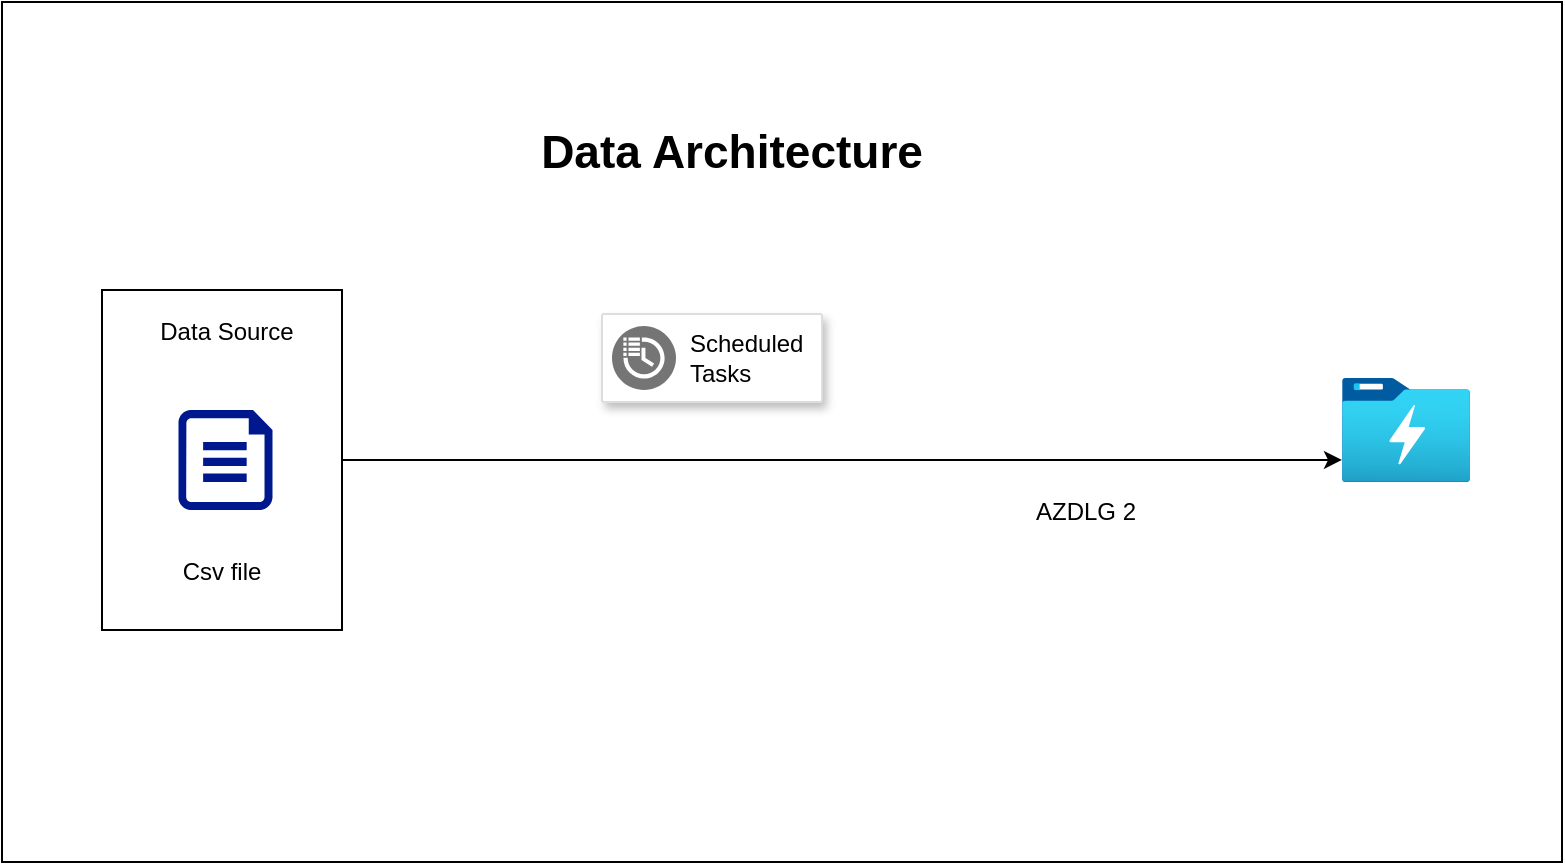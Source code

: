 <mxfile version="24.7.17">
  <diagram name="Page-1" id="7sDUlBEOHHGm_BFJeLby">
    <mxGraphModel dx="1264" dy="674" grid="1" gridSize="10" guides="1" tooltips="1" connect="1" arrows="1" fold="1" page="1" pageScale="1" pageWidth="850" pageHeight="1100" math="0" shadow="0">
      <root>
        <mxCell id="0" />
        <mxCell id="1" parent="0" />
        <mxCell id="ghssOqhI3Z_bjKjekTS5-14" value="" style="rounded=0;whiteSpace=wrap;html=1;" parent="1" vertex="1">
          <mxGeometry x="30" y="20" width="780" height="430" as="geometry" />
        </mxCell>
        <mxCell id="ghssOqhI3Z_bjKjekTS5-2" value="" style="rounded=0;whiteSpace=wrap;html=1;" parent="1" vertex="1">
          <mxGeometry x="80" y="164" width="120" height="170" as="geometry" />
        </mxCell>
        <mxCell id="ghssOqhI3Z_bjKjekTS5-1" value="" style="sketch=0;aspect=fixed;pointerEvents=1;shadow=0;dashed=0;html=1;strokeColor=none;labelPosition=center;verticalLabelPosition=bottom;verticalAlign=top;align=center;fillColor=#00188D;shape=mxgraph.azure.file" parent="1" vertex="1">
          <mxGeometry x="118.25" y="224" width="47" height="50" as="geometry" />
        </mxCell>
        <mxCell id="ghssOqhI3Z_bjKjekTS5-3" value="Data Source" style="text;html=1;align=center;verticalAlign=middle;whiteSpace=wrap;rounded=0;" parent="1" vertex="1">
          <mxGeometry x="103.5" y="170" width="76.5" height="30" as="geometry" />
        </mxCell>
        <mxCell id="ghssOqhI3Z_bjKjekTS5-5" value="Csv file" style="text;html=1;align=center;verticalAlign=middle;whiteSpace=wrap;rounded=0;" parent="1" vertex="1">
          <mxGeometry x="110" y="290" width="60" height="30" as="geometry" />
        </mxCell>
        <mxCell id="ghssOqhI3Z_bjKjekTS5-6" value="" style="image;aspect=fixed;html=1;points=[];align=center;fontSize=12;image=img/lib/azure2/analytics/Data_Lake_Store_Gen1.svg;" parent="1" vertex="1">
          <mxGeometry x="700" y="208" width="64" height="52" as="geometry" />
        </mxCell>
        <mxCell id="ghssOqhI3Z_bjKjekTS5-7" value="AZDLG 2" style="text;html=1;align=center;verticalAlign=middle;whiteSpace=wrap;rounded=0;" parent="1" vertex="1">
          <mxGeometry x="542" y="260" width="60" height="30" as="geometry" />
        </mxCell>
        <mxCell id="ghssOqhI3Z_bjKjekTS5-8" value="" style="strokeColor=#dddddd;shadow=1;strokeWidth=1;rounded=1;absoluteArcSize=1;arcSize=2;" parent="1" vertex="1">
          <mxGeometry x="330" y="176" width="110" height="44" as="geometry" />
        </mxCell>
        <mxCell id="ghssOqhI3Z_bjKjekTS5-9" value="Scheduled&#xa;Tasks" style="sketch=0;dashed=0;connectable=0;html=1;fillColor=#757575;strokeColor=none;shape=mxgraph.gcp2.scheduled_tasks;part=1;labelPosition=right;verticalLabelPosition=middle;align=left;verticalAlign=middle;spacingLeft=5;fontSize=12;" parent="ghssOqhI3Z_bjKjekTS5-8" vertex="1">
          <mxGeometry y="0.5" width="32" height="32" relative="1" as="geometry">
            <mxPoint x="5" y="-16" as="offset" />
          </mxGeometry>
        </mxCell>
        <mxCell id="ghssOqhI3Z_bjKjekTS5-10" value="" style="endArrow=classic;html=1;rounded=0;exitX=1;exitY=0.5;exitDx=0;exitDy=0;entryX=0;entryY=0.788;entryDx=0;entryDy=0;entryPerimeter=0;" parent="1" source="ghssOqhI3Z_bjKjekTS5-2" target="ghssOqhI3Z_bjKjekTS5-6" edge="1">
          <mxGeometry width="50" height="50" relative="1" as="geometry">
            <mxPoint x="400" y="370" as="sourcePoint" />
            <mxPoint x="450" y="320" as="targetPoint" />
          </mxGeometry>
        </mxCell>
        <mxCell id="ghssOqhI3Z_bjKjekTS5-12" value="" style="shape=image;verticalLabelPosition=bottom;labelBackgroundColor=default;verticalAlign=top;aspect=fixed;imageAspect=0;image=https://cdn-icons-png.flaticon.com/128/3098/3098090.png;" parent="1" vertex="1">
          <mxGeometry x="360" y="260" width="50" height="50" as="geometry" />
        </mxCell>
        <mxCell id="ghssOqhI3Z_bjKjekTS5-13" value="Data Architecture" style="text;html=1;align=center;verticalAlign=middle;whiteSpace=wrap;rounded=0;fontSize=23;fontStyle=1" parent="1" vertex="1">
          <mxGeometry x="280" y="80" width="230" height="30" as="geometry" />
        </mxCell>
      </root>
    </mxGraphModel>
  </diagram>
</mxfile>

